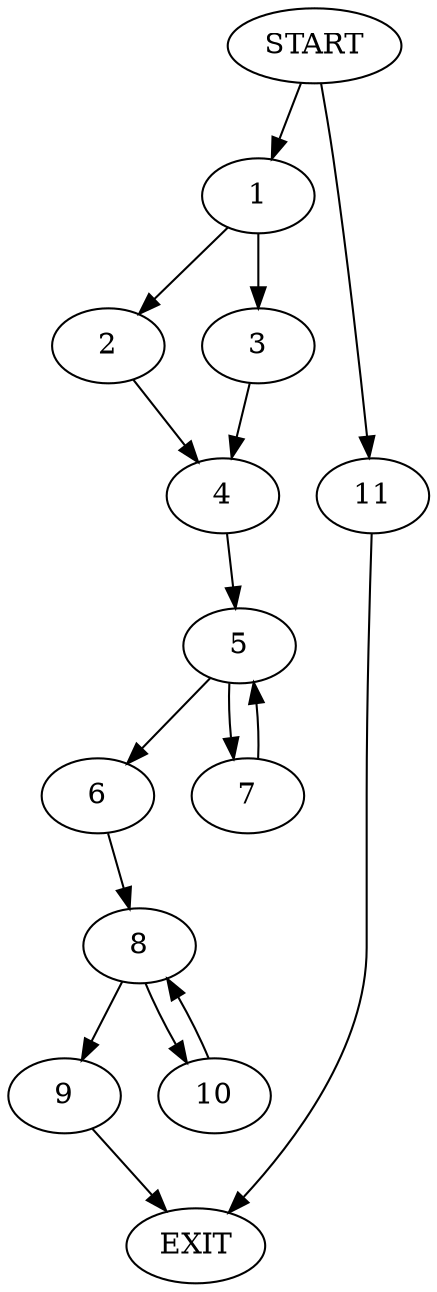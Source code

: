 digraph {
0 [label="START"]
12 [label="EXIT"]
0 -> 1
1 -> 2
1 -> 3
2 -> 4
3 -> 4
4 -> 5
5 -> 6
5 -> 7
7 -> 5
6 -> 8
8 -> 9
8 -> 10
9 -> 12
10 -> 8
0 -> 11
11 -> 12
}
